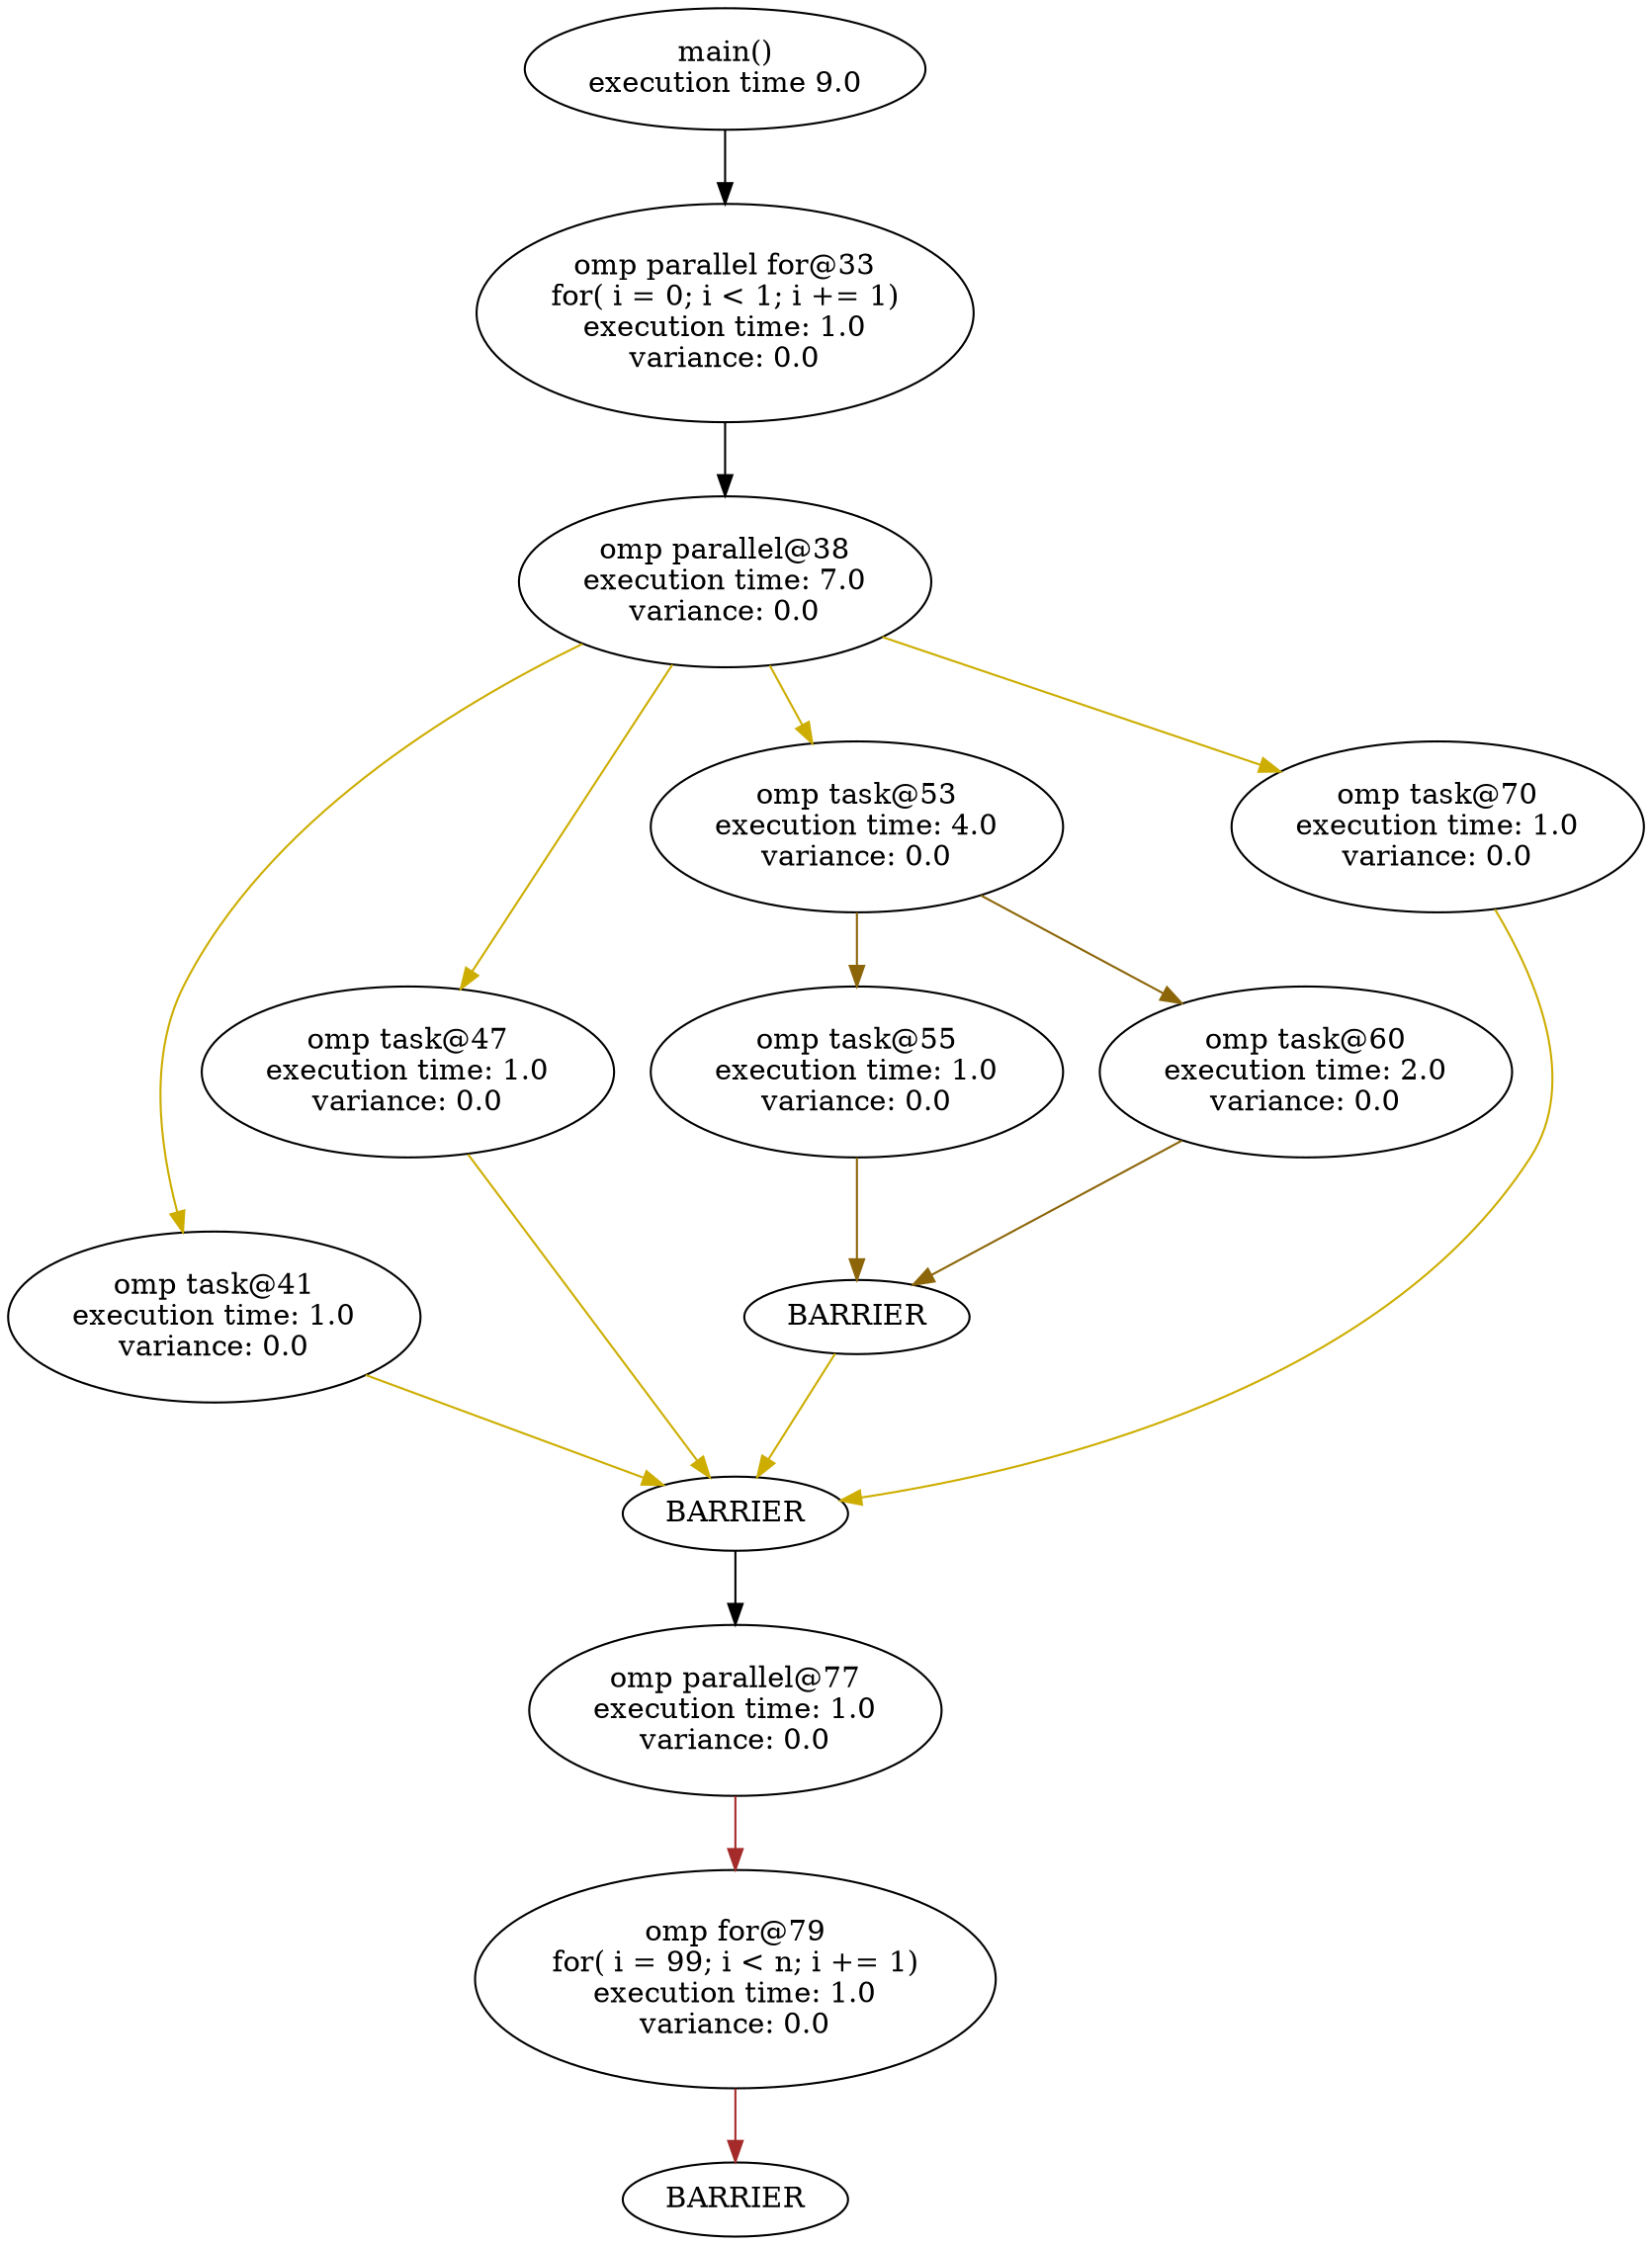 digraph G {
	graph [bb="0,0,704,1088"];
	node [label="\N"];
	26	 [height=0.8171,
		label="main()\nexecution time 9.0",
		pos="309,1058",
		root=26,
		width=2.3433];
	33	 [height=1.4771,
		label="omp parallel for@33\nfor( i = 0; i < 1; i += 1)\nexecution time: 1.0\nvariance: 0.0",
		pos="309,939",
		root=26,
		width=2.8425];
	26 -> 33	 [pos="e,309,992.53 309,1028.4 309,1020.5 309,1011.7 309,1002.7"];
	38	 [height=1.1471,
		label="omp parallel@38\nexecution time: 7.0\nvariance: 0.0",
		pos="309,808",
		root=26,
		width=2.4231];
	33 -> 38	 [pos="e,309,849.55 309,885.53 309,877 309,868.18 309,859.69"];
	41	 [height=1.1471,
		label="omp task@41\nexecution time: 1.0\nvariance: 0.0",
		pos="87,448",
		root=26,
		width=2.4231];
	38 -> 41	 [color=gold3,
		pos="e,74.704,488.99 250.78,776.99 194.66,744.42 113.24,686.62 78,610 62.045,575.31 65.646,531.88 72.493,498.88"];
	47	 [height=1.1471,
		label="omp task@47\nexecution time: 1.0\nvariance: 0.0",
		pos="174,568",
		root=26,
		width=2.4231];
	38 -> 47	 [color=gold3,
		pos="e,196.15,608.06 286.86,767.97 263.41,726.63 226.38,661.35 201.18,616.93"];
	53	 [height=1.1471,
		label="omp task@53\nexecution time: 4.0\nvariance: 0.0",
		pos="367,688",
		root=26,
		width=2.4231];
	38 -> 53	 [color=gold3,
		pos="e,347.57,728.52 328.31,767.71 333.06,758.06 338.19,747.61 343.12,737.58"];
	70	 [height=1.1471,
		label="omp task@70\nexecution time: 1.0\nvariance: 0.0",
		pos="617,688",
		root=26,
		width=2.4231];
	38 -> 70	 [color=gold3,
		pos="e,550.03,714.66 375.83,781.4 424.28,762.83 489.9,737.7 540.45,718.33"];
	"38_end"	 [height=0.5,
		label=BARRIER,
		pos="312,352",
		root=26,
		width=1.4568];
	41 -> "38_end"	 [color=gold3,
		pos="e,279.98,366.38 151.48,420.06 189.77,404.07 237.2,384.25 270.54,370.32"];
	77	 [height=1.1471,
		label="omp parallel@77\nexecution time: 1.0\nvariance: 0.0",
		pos="312,256",
		root=26,
		width=2.4231];
	"38_end" -> 77	 [pos="e,312,297.55 312,333.76 312,326.29 312,317.11 312,307.73"];
	47 -> "38_end"	 [color=gold3,
		pos="e,301.14,369.85 198.99,528.25 226.99,484.83 271.58,415.69 295.52,378.56"];
	55	 [height=1.1471,
		label="omp task@55\nexecution time: 1.0\nvariance: 0.0",
		pos="367,568",
		root=26,
		width=2.4231];
	53 -> 55	 [color=darkgoldenrod4,
		pos="e,367,609.68 367,646.39 367,637.86 367,628.76 367,619.91"];
	60	 [height=1.1471,
		label="omp task@60\nexecution time: 2.0\nvariance: 0.0",
		pos="560,568",
		root=26,
		width=2.4231];
	53 -> 60	 [color=darkgoldenrod4,
		pos="e,507.53,601.08 419.48,654.91 443.95,639.95 473.21,622.06 498.69,606.49"];
	"53_end"	 [height=0.5,
		label=BARRIER,
		pos="367,448",
		root=26,
		width=1.4568];
	55 -> "53_end"	 [color=darkgoldenrod4,
		pos="e,367,466.29 367,526.39 367,509.87 367,491.21 367,476.35"];
	"53_end" -> "38_end"	 [color=gold3,
		pos="e,321.93,369.98 357.17,430.19 348.85,415.98 336.79,395.38 327.23,379.03"];
	60 -> "53_end"	 [color=darkgoldenrod4,
		pos="e,391.58,464.03 507.52,534.91 473.33,514.01 429.75,487.37 400.26,469.33"];
	70 -> "38_end"	 [color=gold3,
		pos="e,358.48,360.42 641.9,648.08 660.37,613.82 678.74,563.67 656,526 593.79,422.96 448.93,379.28 368.44,362.44"];
	79	 [height=1.4771,
		label="omp for@79\nfor( i = 99; i < n; i += 1)\nexecution time: 1.0\nvariance: 0.0",
		pos="312,125",
		root=26,
		width=2.9806];
	77 -> 79	 [color=brown,
		pos="e,312,178.64 312,214.54 312,206.36 312,197.58 312,188.84"];
	"77_end"	 [height=0.5,
		label=BARRIER,
		pos="312,18",
		root=26,
		width=1.4568];
	79 -> "77_end"	 [color=brown,
		pos="e,312,36.46 312,71.808 312,63.132 312,54.445 312,46.694"];
}

